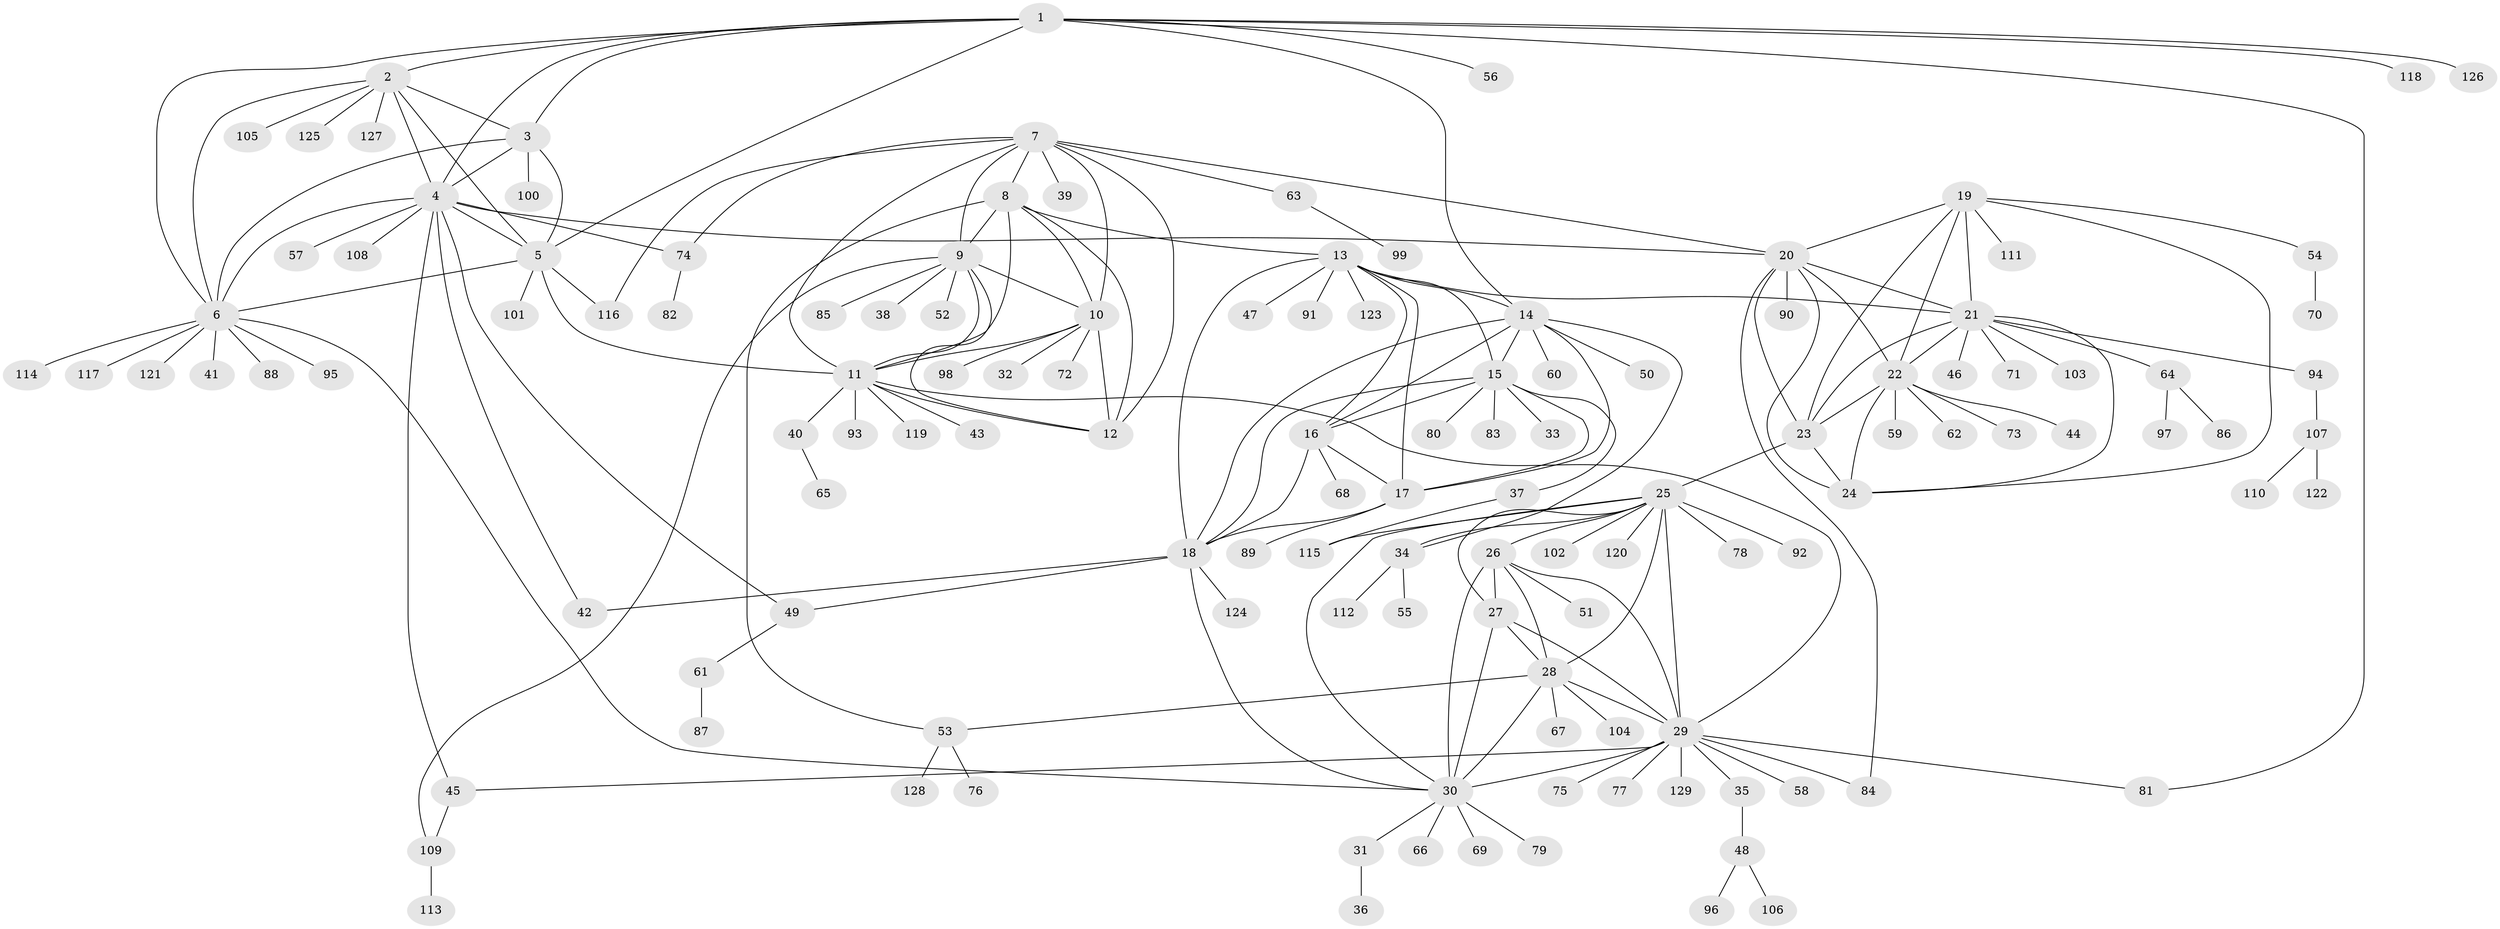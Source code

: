 // Generated by graph-tools (version 1.1) at 2025/26/03/09/25 03:26:45]
// undirected, 129 vertices, 195 edges
graph export_dot {
graph [start="1"]
  node [color=gray90,style=filled];
  1;
  2;
  3;
  4;
  5;
  6;
  7;
  8;
  9;
  10;
  11;
  12;
  13;
  14;
  15;
  16;
  17;
  18;
  19;
  20;
  21;
  22;
  23;
  24;
  25;
  26;
  27;
  28;
  29;
  30;
  31;
  32;
  33;
  34;
  35;
  36;
  37;
  38;
  39;
  40;
  41;
  42;
  43;
  44;
  45;
  46;
  47;
  48;
  49;
  50;
  51;
  52;
  53;
  54;
  55;
  56;
  57;
  58;
  59;
  60;
  61;
  62;
  63;
  64;
  65;
  66;
  67;
  68;
  69;
  70;
  71;
  72;
  73;
  74;
  75;
  76;
  77;
  78;
  79;
  80;
  81;
  82;
  83;
  84;
  85;
  86;
  87;
  88;
  89;
  90;
  91;
  92;
  93;
  94;
  95;
  96;
  97;
  98;
  99;
  100;
  101;
  102;
  103;
  104;
  105;
  106;
  107;
  108;
  109;
  110;
  111;
  112;
  113;
  114;
  115;
  116;
  117;
  118;
  119;
  120;
  121;
  122;
  123;
  124;
  125;
  126;
  127;
  128;
  129;
  1 -- 2;
  1 -- 3;
  1 -- 4;
  1 -- 5;
  1 -- 6;
  1 -- 14;
  1 -- 56;
  1 -- 81;
  1 -- 118;
  1 -- 126;
  2 -- 3;
  2 -- 4;
  2 -- 5;
  2 -- 6;
  2 -- 105;
  2 -- 125;
  2 -- 127;
  3 -- 4;
  3 -- 5;
  3 -- 6;
  3 -- 100;
  4 -- 5;
  4 -- 6;
  4 -- 20;
  4 -- 42;
  4 -- 45;
  4 -- 49;
  4 -- 57;
  4 -- 74;
  4 -- 108;
  5 -- 6;
  5 -- 11;
  5 -- 101;
  5 -- 116;
  6 -- 30;
  6 -- 41;
  6 -- 88;
  6 -- 95;
  6 -- 114;
  6 -- 117;
  6 -- 121;
  7 -- 8;
  7 -- 9;
  7 -- 10;
  7 -- 11;
  7 -- 12;
  7 -- 20;
  7 -- 39;
  7 -- 63;
  7 -- 74;
  7 -- 116;
  8 -- 9;
  8 -- 10;
  8 -- 11;
  8 -- 12;
  8 -- 13;
  8 -- 53;
  9 -- 10;
  9 -- 11;
  9 -- 12;
  9 -- 38;
  9 -- 52;
  9 -- 85;
  9 -- 109;
  10 -- 11;
  10 -- 12;
  10 -- 32;
  10 -- 72;
  10 -- 98;
  11 -- 12;
  11 -- 29;
  11 -- 40;
  11 -- 43;
  11 -- 93;
  11 -- 119;
  13 -- 14;
  13 -- 15;
  13 -- 16;
  13 -- 17;
  13 -- 18;
  13 -- 21;
  13 -- 47;
  13 -- 91;
  13 -- 123;
  14 -- 15;
  14 -- 16;
  14 -- 17;
  14 -- 18;
  14 -- 34;
  14 -- 50;
  14 -- 60;
  15 -- 16;
  15 -- 17;
  15 -- 18;
  15 -- 33;
  15 -- 37;
  15 -- 80;
  15 -- 83;
  16 -- 17;
  16 -- 18;
  16 -- 68;
  17 -- 18;
  17 -- 89;
  18 -- 30;
  18 -- 42;
  18 -- 49;
  18 -- 124;
  19 -- 20;
  19 -- 21;
  19 -- 22;
  19 -- 23;
  19 -- 24;
  19 -- 54;
  19 -- 111;
  20 -- 21;
  20 -- 22;
  20 -- 23;
  20 -- 24;
  20 -- 84;
  20 -- 90;
  21 -- 22;
  21 -- 23;
  21 -- 24;
  21 -- 46;
  21 -- 64;
  21 -- 71;
  21 -- 94;
  21 -- 103;
  22 -- 23;
  22 -- 24;
  22 -- 44;
  22 -- 59;
  22 -- 62;
  22 -- 73;
  23 -- 24;
  23 -- 25;
  25 -- 26;
  25 -- 27;
  25 -- 28;
  25 -- 29;
  25 -- 30;
  25 -- 34;
  25 -- 78;
  25 -- 92;
  25 -- 102;
  25 -- 115;
  25 -- 120;
  26 -- 27;
  26 -- 28;
  26 -- 29;
  26 -- 30;
  26 -- 51;
  27 -- 28;
  27 -- 29;
  27 -- 30;
  28 -- 29;
  28 -- 30;
  28 -- 53;
  28 -- 67;
  28 -- 104;
  29 -- 30;
  29 -- 35;
  29 -- 45;
  29 -- 58;
  29 -- 75;
  29 -- 77;
  29 -- 81;
  29 -- 84;
  29 -- 129;
  30 -- 31;
  30 -- 66;
  30 -- 69;
  30 -- 79;
  31 -- 36;
  34 -- 55;
  34 -- 112;
  35 -- 48;
  37 -- 115;
  40 -- 65;
  45 -- 109;
  48 -- 96;
  48 -- 106;
  49 -- 61;
  53 -- 76;
  53 -- 128;
  54 -- 70;
  61 -- 87;
  63 -- 99;
  64 -- 86;
  64 -- 97;
  74 -- 82;
  94 -- 107;
  107 -- 110;
  107 -- 122;
  109 -- 113;
}
